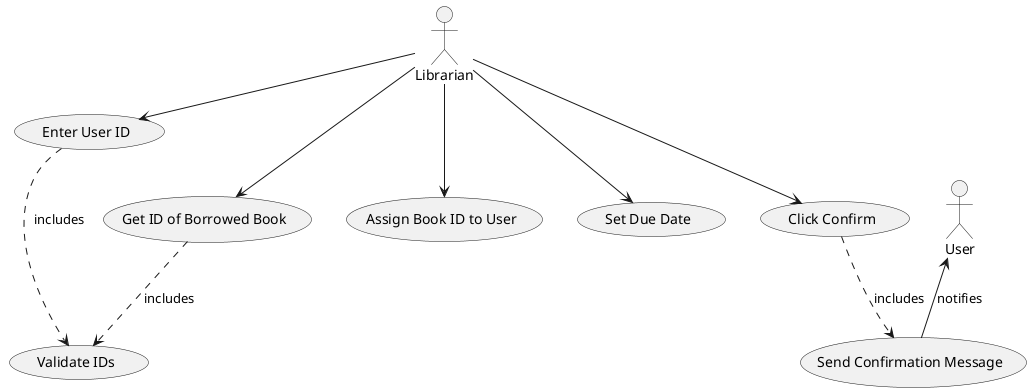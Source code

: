 @startuml
actor :Librarian: as lib
actor :User:

(Enter User ID) as enterID
(Get ID of Borrowed Book) as borrow
(Validate IDs) as validate
(Assign Book ID to User) as assign
(Set Due Date) as setDue
(Click Confirm) as confirm
(Send Confirmation Message) as confirmMsg

lib -> enterID

enterID ..> validate : includes

lib --> borrow

borrow ..> validate : includes


lib --> assign
lib --> setDue
lib --> confirm
confirm ..> confirmMsg :includes
User <-- confirmMsg : notifies
@enduml